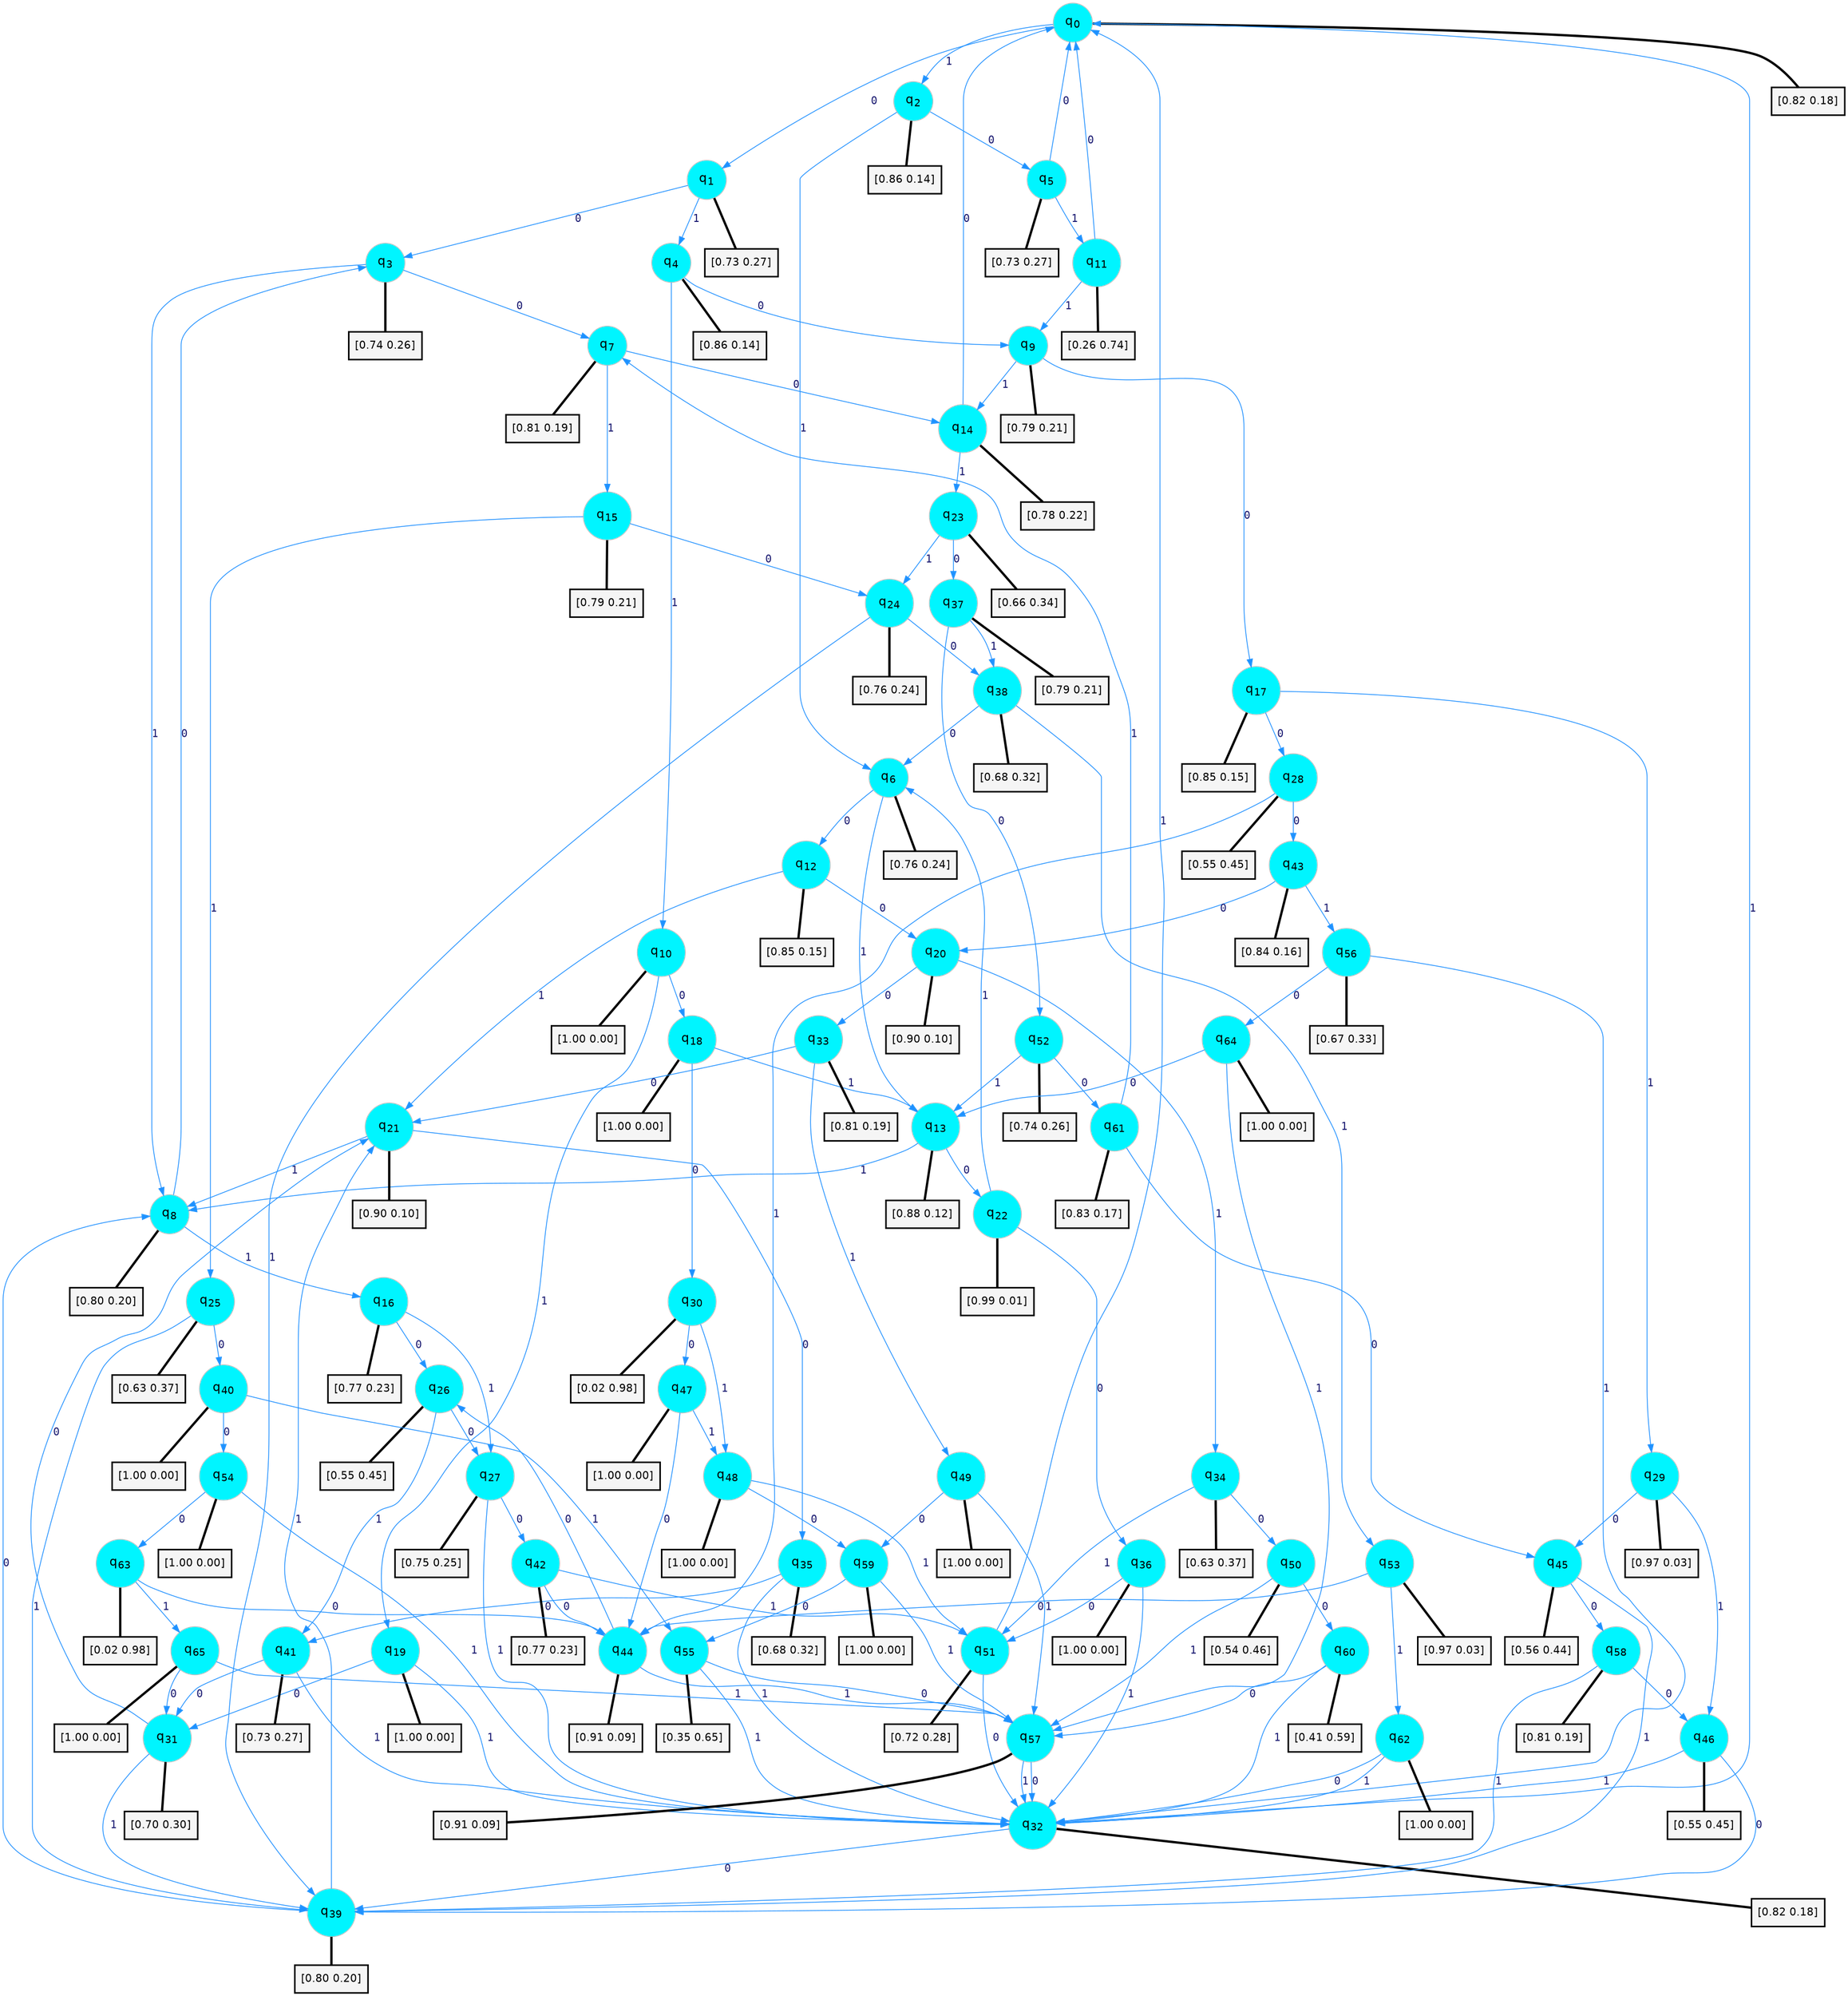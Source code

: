 digraph G {
graph [
bgcolor=transparent, dpi=300, rankdir=TD, size="40,25"];
node [
color=gray, fillcolor=turquoise1, fontcolor=black, fontname=Helvetica, fontsize=16, fontweight=bold, shape=circle, style=filled];
edge [
arrowsize=1, color=dodgerblue1, fontcolor=midnightblue, fontname=courier, fontweight=bold, penwidth=1, style=solid, weight=20];
0[label=<q<SUB>0</SUB>>];
1[label=<q<SUB>1</SUB>>];
2[label=<q<SUB>2</SUB>>];
3[label=<q<SUB>3</SUB>>];
4[label=<q<SUB>4</SUB>>];
5[label=<q<SUB>5</SUB>>];
6[label=<q<SUB>6</SUB>>];
7[label=<q<SUB>7</SUB>>];
8[label=<q<SUB>8</SUB>>];
9[label=<q<SUB>9</SUB>>];
10[label=<q<SUB>10</SUB>>];
11[label=<q<SUB>11</SUB>>];
12[label=<q<SUB>12</SUB>>];
13[label=<q<SUB>13</SUB>>];
14[label=<q<SUB>14</SUB>>];
15[label=<q<SUB>15</SUB>>];
16[label=<q<SUB>16</SUB>>];
17[label=<q<SUB>17</SUB>>];
18[label=<q<SUB>18</SUB>>];
19[label=<q<SUB>19</SUB>>];
20[label=<q<SUB>20</SUB>>];
21[label=<q<SUB>21</SUB>>];
22[label=<q<SUB>22</SUB>>];
23[label=<q<SUB>23</SUB>>];
24[label=<q<SUB>24</SUB>>];
25[label=<q<SUB>25</SUB>>];
26[label=<q<SUB>26</SUB>>];
27[label=<q<SUB>27</SUB>>];
28[label=<q<SUB>28</SUB>>];
29[label=<q<SUB>29</SUB>>];
30[label=<q<SUB>30</SUB>>];
31[label=<q<SUB>31</SUB>>];
32[label=<q<SUB>32</SUB>>];
33[label=<q<SUB>33</SUB>>];
34[label=<q<SUB>34</SUB>>];
35[label=<q<SUB>35</SUB>>];
36[label=<q<SUB>36</SUB>>];
37[label=<q<SUB>37</SUB>>];
38[label=<q<SUB>38</SUB>>];
39[label=<q<SUB>39</SUB>>];
40[label=<q<SUB>40</SUB>>];
41[label=<q<SUB>41</SUB>>];
42[label=<q<SUB>42</SUB>>];
43[label=<q<SUB>43</SUB>>];
44[label=<q<SUB>44</SUB>>];
45[label=<q<SUB>45</SUB>>];
46[label=<q<SUB>46</SUB>>];
47[label=<q<SUB>47</SUB>>];
48[label=<q<SUB>48</SUB>>];
49[label=<q<SUB>49</SUB>>];
50[label=<q<SUB>50</SUB>>];
51[label=<q<SUB>51</SUB>>];
52[label=<q<SUB>52</SUB>>];
53[label=<q<SUB>53</SUB>>];
54[label=<q<SUB>54</SUB>>];
55[label=<q<SUB>55</SUB>>];
56[label=<q<SUB>56</SUB>>];
57[label=<q<SUB>57</SUB>>];
58[label=<q<SUB>58</SUB>>];
59[label=<q<SUB>59</SUB>>];
60[label=<q<SUB>60</SUB>>];
61[label=<q<SUB>61</SUB>>];
62[label=<q<SUB>62</SUB>>];
63[label=<q<SUB>63</SUB>>];
64[label=<q<SUB>64</SUB>>];
65[label=<q<SUB>65</SUB>>];
66[label="[0.82 0.18]", shape=box,fontcolor=black, fontname=Helvetica, fontsize=14, penwidth=2, fillcolor=whitesmoke,color=black];
67[label="[0.73 0.27]", shape=box,fontcolor=black, fontname=Helvetica, fontsize=14, penwidth=2, fillcolor=whitesmoke,color=black];
68[label="[0.86 0.14]", shape=box,fontcolor=black, fontname=Helvetica, fontsize=14, penwidth=2, fillcolor=whitesmoke,color=black];
69[label="[0.74 0.26]", shape=box,fontcolor=black, fontname=Helvetica, fontsize=14, penwidth=2, fillcolor=whitesmoke,color=black];
70[label="[0.86 0.14]", shape=box,fontcolor=black, fontname=Helvetica, fontsize=14, penwidth=2, fillcolor=whitesmoke,color=black];
71[label="[0.73 0.27]", shape=box,fontcolor=black, fontname=Helvetica, fontsize=14, penwidth=2, fillcolor=whitesmoke,color=black];
72[label="[0.76 0.24]", shape=box,fontcolor=black, fontname=Helvetica, fontsize=14, penwidth=2, fillcolor=whitesmoke,color=black];
73[label="[0.81 0.19]", shape=box,fontcolor=black, fontname=Helvetica, fontsize=14, penwidth=2, fillcolor=whitesmoke,color=black];
74[label="[0.80 0.20]", shape=box,fontcolor=black, fontname=Helvetica, fontsize=14, penwidth=2, fillcolor=whitesmoke,color=black];
75[label="[0.79 0.21]", shape=box,fontcolor=black, fontname=Helvetica, fontsize=14, penwidth=2, fillcolor=whitesmoke,color=black];
76[label="[1.00 0.00]", shape=box,fontcolor=black, fontname=Helvetica, fontsize=14, penwidth=2, fillcolor=whitesmoke,color=black];
77[label="[0.26 0.74]", shape=box,fontcolor=black, fontname=Helvetica, fontsize=14, penwidth=2, fillcolor=whitesmoke,color=black];
78[label="[0.85 0.15]", shape=box,fontcolor=black, fontname=Helvetica, fontsize=14, penwidth=2, fillcolor=whitesmoke,color=black];
79[label="[0.88 0.12]", shape=box,fontcolor=black, fontname=Helvetica, fontsize=14, penwidth=2, fillcolor=whitesmoke,color=black];
80[label="[0.78 0.22]", shape=box,fontcolor=black, fontname=Helvetica, fontsize=14, penwidth=2, fillcolor=whitesmoke,color=black];
81[label="[0.79 0.21]", shape=box,fontcolor=black, fontname=Helvetica, fontsize=14, penwidth=2, fillcolor=whitesmoke,color=black];
82[label="[0.77 0.23]", shape=box,fontcolor=black, fontname=Helvetica, fontsize=14, penwidth=2, fillcolor=whitesmoke,color=black];
83[label="[0.85 0.15]", shape=box,fontcolor=black, fontname=Helvetica, fontsize=14, penwidth=2, fillcolor=whitesmoke,color=black];
84[label="[1.00 0.00]", shape=box,fontcolor=black, fontname=Helvetica, fontsize=14, penwidth=2, fillcolor=whitesmoke,color=black];
85[label="[1.00 0.00]", shape=box,fontcolor=black, fontname=Helvetica, fontsize=14, penwidth=2, fillcolor=whitesmoke,color=black];
86[label="[0.90 0.10]", shape=box,fontcolor=black, fontname=Helvetica, fontsize=14, penwidth=2, fillcolor=whitesmoke,color=black];
87[label="[0.90 0.10]", shape=box,fontcolor=black, fontname=Helvetica, fontsize=14, penwidth=2, fillcolor=whitesmoke,color=black];
88[label="[0.99 0.01]", shape=box,fontcolor=black, fontname=Helvetica, fontsize=14, penwidth=2, fillcolor=whitesmoke,color=black];
89[label="[0.66 0.34]", shape=box,fontcolor=black, fontname=Helvetica, fontsize=14, penwidth=2, fillcolor=whitesmoke,color=black];
90[label="[0.76 0.24]", shape=box,fontcolor=black, fontname=Helvetica, fontsize=14, penwidth=2, fillcolor=whitesmoke,color=black];
91[label="[0.63 0.37]", shape=box,fontcolor=black, fontname=Helvetica, fontsize=14, penwidth=2, fillcolor=whitesmoke,color=black];
92[label="[0.55 0.45]", shape=box,fontcolor=black, fontname=Helvetica, fontsize=14, penwidth=2, fillcolor=whitesmoke,color=black];
93[label="[0.75 0.25]", shape=box,fontcolor=black, fontname=Helvetica, fontsize=14, penwidth=2, fillcolor=whitesmoke,color=black];
94[label="[0.55 0.45]", shape=box,fontcolor=black, fontname=Helvetica, fontsize=14, penwidth=2, fillcolor=whitesmoke,color=black];
95[label="[0.97 0.03]", shape=box,fontcolor=black, fontname=Helvetica, fontsize=14, penwidth=2, fillcolor=whitesmoke,color=black];
96[label="[0.02 0.98]", shape=box,fontcolor=black, fontname=Helvetica, fontsize=14, penwidth=2, fillcolor=whitesmoke,color=black];
97[label="[0.70 0.30]", shape=box,fontcolor=black, fontname=Helvetica, fontsize=14, penwidth=2, fillcolor=whitesmoke,color=black];
98[label="[0.82 0.18]", shape=box,fontcolor=black, fontname=Helvetica, fontsize=14, penwidth=2, fillcolor=whitesmoke,color=black];
99[label="[0.81 0.19]", shape=box,fontcolor=black, fontname=Helvetica, fontsize=14, penwidth=2, fillcolor=whitesmoke,color=black];
100[label="[0.63 0.37]", shape=box,fontcolor=black, fontname=Helvetica, fontsize=14, penwidth=2, fillcolor=whitesmoke,color=black];
101[label="[0.68 0.32]", shape=box,fontcolor=black, fontname=Helvetica, fontsize=14, penwidth=2, fillcolor=whitesmoke,color=black];
102[label="[1.00 0.00]", shape=box,fontcolor=black, fontname=Helvetica, fontsize=14, penwidth=2, fillcolor=whitesmoke,color=black];
103[label="[0.79 0.21]", shape=box,fontcolor=black, fontname=Helvetica, fontsize=14, penwidth=2, fillcolor=whitesmoke,color=black];
104[label="[0.68 0.32]", shape=box,fontcolor=black, fontname=Helvetica, fontsize=14, penwidth=2, fillcolor=whitesmoke,color=black];
105[label="[0.80 0.20]", shape=box,fontcolor=black, fontname=Helvetica, fontsize=14, penwidth=2, fillcolor=whitesmoke,color=black];
106[label="[1.00 0.00]", shape=box,fontcolor=black, fontname=Helvetica, fontsize=14, penwidth=2, fillcolor=whitesmoke,color=black];
107[label="[0.73 0.27]", shape=box,fontcolor=black, fontname=Helvetica, fontsize=14, penwidth=2, fillcolor=whitesmoke,color=black];
108[label="[0.77 0.23]", shape=box,fontcolor=black, fontname=Helvetica, fontsize=14, penwidth=2, fillcolor=whitesmoke,color=black];
109[label="[0.84 0.16]", shape=box,fontcolor=black, fontname=Helvetica, fontsize=14, penwidth=2, fillcolor=whitesmoke,color=black];
110[label="[0.91 0.09]", shape=box,fontcolor=black, fontname=Helvetica, fontsize=14, penwidth=2, fillcolor=whitesmoke,color=black];
111[label="[0.56 0.44]", shape=box,fontcolor=black, fontname=Helvetica, fontsize=14, penwidth=2, fillcolor=whitesmoke,color=black];
112[label="[0.55 0.45]", shape=box,fontcolor=black, fontname=Helvetica, fontsize=14, penwidth=2, fillcolor=whitesmoke,color=black];
113[label="[1.00 0.00]", shape=box,fontcolor=black, fontname=Helvetica, fontsize=14, penwidth=2, fillcolor=whitesmoke,color=black];
114[label="[1.00 0.00]", shape=box,fontcolor=black, fontname=Helvetica, fontsize=14, penwidth=2, fillcolor=whitesmoke,color=black];
115[label="[1.00 0.00]", shape=box,fontcolor=black, fontname=Helvetica, fontsize=14, penwidth=2, fillcolor=whitesmoke,color=black];
116[label="[0.54 0.46]", shape=box,fontcolor=black, fontname=Helvetica, fontsize=14, penwidth=2, fillcolor=whitesmoke,color=black];
117[label="[0.72 0.28]", shape=box,fontcolor=black, fontname=Helvetica, fontsize=14, penwidth=2, fillcolor=whitesmoke,color=black];
118[label="[0.74 0.26]", shape=box,fontcolor=black, fontname=Helvetica, fontsize=14, penwidth=2, fillcolor=whitesmoke,color=black];
119[label="[0.97 0.03]", shape=box,fontcolor=black, fontname=Helvetica, fontsize=14, penwidth=2, fillcolor=whitesmoke,color=black];
120[label="[1.00 0.00]", shape=box,fontcolor=black, fontname=Helvetica, fontsize=14, penwidth=2, fillcolor=whitesmoke,color=black];
121[label="[0.35 0.65]", shape=box,fontcolor=black, fontname=Helvetica, fontsize=14, penwidth=2, fillcolor=whitesmoke,color=black];
122[label="[0.67 0.33]", shape=box,fontcolor=black, fontname=Helvetica, fontsize=14, penwidth=2, fillcolor=whitesmoke,color=black];
123[label="[0.91 0.09]", shape=box,fontcolor=black, fontname=Helvetica, fontsize=14, penwidth=2, fillcolor=whitesmoke,color=black];
124[label="[0.81 0.19]", shape=box,fontcolor=black, fontname=Helvetica, fontsize=14, penwidth=2, fillcolor=whitesmoke,color=black];
125[label="[1.00 0.00]", shape=box,fontcolor=black, fontname=Helvetica, fontsize=14, penwidth=2, fillcolor=whitesmoke,color=black];
126[label="[0.41 0.59]", shape=box,fontcolor=black, fontname=Helvetica, fontsize=14, penwidth=2, fillcolor=whitesmoke,color=black];
127[label="[0.83 0.17]", shape=box,fontcolor=black, fontname=Helvetica, fontsize=14, penwidth=2, fillcolor=whitesmoke,color=black];
128[label="[1.00 0.00]", shape=box,fontcolor=black, fontname=Helvetica, fontsize=14, penwidth=2, fillcolor=whitesmoke,color=black];
129[label="[0.02 0.98]", shape=box,fontcolor=black, fontname=Helvetica, fontsize=14, penwidth=2, fillcolor=whitesmoke,color=black];
130[label="[1.00 0.00]", shape=box,fontcolor=black, fontname=Helvetica, fontsize=14, penwidth=2, fillcolor=whitesmoke,color=black];
131[label="[1.00 0.00]", shape=box,fontcolor=black, fontname=Helvetica, fontsize=14, penwidth=2, fillcolor=whitesmoke,color=black];
0->1 [label=0];
0->2 [label=1];
0->66 [arrowhead=none, penwidth=3,color=black];
1->3 [label=0];
1->4 [label=1];
1->67 [arrowhead=none, penwidth=3,color=black];
2->5 [label=0];
2->6 [label=1];
2->68 [arrowhead=none, penwidth=3,color=black];
3->7 [label=0];
3->8 [label=1];
3->69 [arrowhead=none, penwidth=3,color=black];
4->9 [label=0];
4->10 [label=1];
4->70 [arrowhead=none, penwidth=3,color=black];
5->0 [label=0];
5->11 [label=1];
5->71 [arrowhead=none, penwidth=3,color=black];
6->12 [label=0];
6->13 [label=1];
6->72 [arrowhead=none, penwidth=3,color=black];
7->14 [label=0];
7->15 [label=1];
7->73 [arrowhead=none, penwidth=3,color=black];
8->3 [label=0];
8->16 [label=1];
8->74 [arrowhead=none, penwidth=3,color=black];
9->17 [label=0];
9->14 [label=1];
9->75 [arrowhead=none, penwidth=3,color=black];
10->18 [label=0];
10->19 [label=1];
10->76 [arrowhead=none, penwidth=3,color=black];
11->0 [label=0];
11->9 [label=1];
11->77 [arrowhead=none, penwidth=3,color=black];
12->20 [label=0];
12->21 [label=1];
12->78 [arrowhead=none, penwidth=3,color=black];
13->22 [label=0];
13->8 [label=1];
13->79 [arrowhead=none, penwidth=3,color=black];
14->0 [label=0];
14->23 [label=1];
14->80 [arrowhead=none, penwidth=3,color=black];
15->24 [label=0];
15->25 [label=1];
15->81 [arrowhead=none, penwidth=3,color=black];
16->26 [label=0];
16->27 [label=1];
16->82 [arrowhead=none, penwidth=3,color=black];
17->28 [label=0];
17->29 [label=1];
17->83 [arrowhead=none, penwidth=3,color=black];
18->30 [label=0];
18->13 [label=1];
18->84 [arrowhead=none, penwidth=3,color=black];
19->31 [label=0];
19->32 [label=1];
19->85 [arrowhead=none, penwidth=3,color=black];
20->33 [label=0];
20->34 [label=1];
20->86 [arrowhead=none, penwidth=3,color=black];
21->35 [label=0];
21->8 [label=1];
21->87 [arrowhead=none, penwidth=3,color=black];
22->36 [label=0];
22->6 [label=1];
22->88 [arrowhead=none, penwidth=3,color=black];
23->37 [label=0];
23->24 [label=1];
23->89 [arrowhead=none, penwidth=3,color=black];
24->38 [label=0];
24->39 [label=1];
24->90 [arrowhead=none, penwidth=3,color=black];
25->40 [label=0];
25->39 [label=1];
25->91 [arrowhead=none, penwidth=3,color=black];
26->27 [label=0];
26->41 [label=1];
26->92 [arrowhead=none, penwidth=3,color=black];
27->42 [label=0];
27->32 [label=1];
27->93 [arrowhead=none, penwidth=3,color=black];
28->43 [label=0];
28->44 [label=1];
28->94 [arrowhead=none, penwidth=3,color=black];
29->45 [label=0];
29->46 [label=1];
29->95 [arrowhead=none, penwidth=3,color=black];
30->47 [label=0];
30->48 [label=1];
30->96 [arrowhead=none, penwidth=3,color=black];
31->21 [label=0];
31->39 [label=1];
31->97 [arrowhead=none, penwidth=3,color=black];
32->39 [label=0];
32->0 [label=1];
32->98 [arrowhead=none, penwidth=3,color=black];
33->21 [label=0];
33->49 [label=1];
33->99 [arrowhead=none, penwidth=3,color=black];
34->50 [label=0];
34->51 [label=1];
34->100 [arrowhead=none, penwidth=3,color=black];
35->41 [label=0];
35->32 [label=1];
35->101 [arrowhead=none, penwidth=3,color=black];
36->51 [label=0];
36->32 [label=1];
36->102 [arrowhead=none, penwidth=3,color=black];
37->52 [label=0];
37->38 [label=1];
37->103 [arrowhead=none, penwidth=3,color=black];
38->6 [label=0];
38->53 [label=1];
38->104 [arrowhead=none, penwidth=3,color=black];
39->8 [label=0];
39->21 [label=1];
39->105 [arrowhead=none, penwidth=3,color=black];
40->54 [label=0];
40->55 [label=1];
40->106 [arrowhead=none, penwidth=3,color=black];
41->31 [label=0];
41->32 [label=1];
41->107 [arrowhead=none, penwidth=3,color=black];
42->44 [label=0];
42->51 [label=1];
42->108 [arrowhead=none, penwidth=3,color=black];
43->20 [label=0];
43->56 [label=1];
43->109 [arrowhead=none, penwidth=3,color=black];
44->26 [label=0];
44->57 [label=1];
44->110 [arrowhead=none, penwidth=3,color=black];
45->58 [label=0];
45->39 [label=1];
45->111 [arrowhead=none, penwidth=3,color=black];
46->39 [label=0];
46->32 [label=1];
46->112 [arrowhead=none, penwidth=3,color=black];
47->44 [label=0];
47->48 [label=1];
47->113 [arrowhead=none, penwidth=3,color=black];
48->59 [label=0];
48->51 [label=1];
48->114 [arrowhead=none, penwidth=3,color=black];
49->59 [label=0];
49->57 [label=1];
49->115 [arrowhead=none, penwidth=3,color=black];
50->60 [label=0];
50->57 [label=1];
50->116 [arrowhead=none, penwidth=3,color=black];
51->32 [label=0];
51->0 [label=1];
51->117 [arrowhead=none, penwidth=3,color=black];
52->61 [label=0];
52->13 [label=1];
52->118 [arrowhead=none, penwidth=3,color=black];
53->44 [label=0];
53->62 [label=1];
53->119 [arrowhead=none, penwidth=3,color=black];
54->63 [label=0];
54->32 [label=1];
54->120 [arrowhead=none, penwidth=3,color=black];
55->57 [label=0];
55->32 [label=1];
55->121 [arrowhead=none, penwidth=3,color=black];
56->64 [label=0];
56->32 [label=1];
56->122 [arrowhead=none, penwidth=3,color=black];
57->32 [label=0];
57->32 [label=1];
57->123 [arrowhead=none, penwidth=3,color=black];
58->46 [label=0];
58->39 [label=1];
58->124 [arrowhead=none, penwidth=3,color=black];
59->55 [label=0];
59->57 [label=1];
59->125 [arrowhead=none, penwidth=3,color=black];
60->57 [label=0];
60->32 [label=1];
60->126 [arrowhead=none, penwidth=3,color=black];
61->45 [label=0];
61->7 [label=1];
61->127 [arrowhead=none, penwidth=3,color=black];
62->32 [label=0];
62->32 [label=1];
62->128 [arrowhead=none, penwidth=3,color=black];
63->44 [label=0];
63->65 [label=1];
63->129 [arrowhead=none, penwidth=3,color=black];
64->13 [label=0];
64->57 [label=1];
64->130 [arrowhead=none, penwidth=3,color=black];
65->31 [label=0];
65->57 [label=1];
65->131 [arrowhead=none, penwidth=3,color=black];
}
